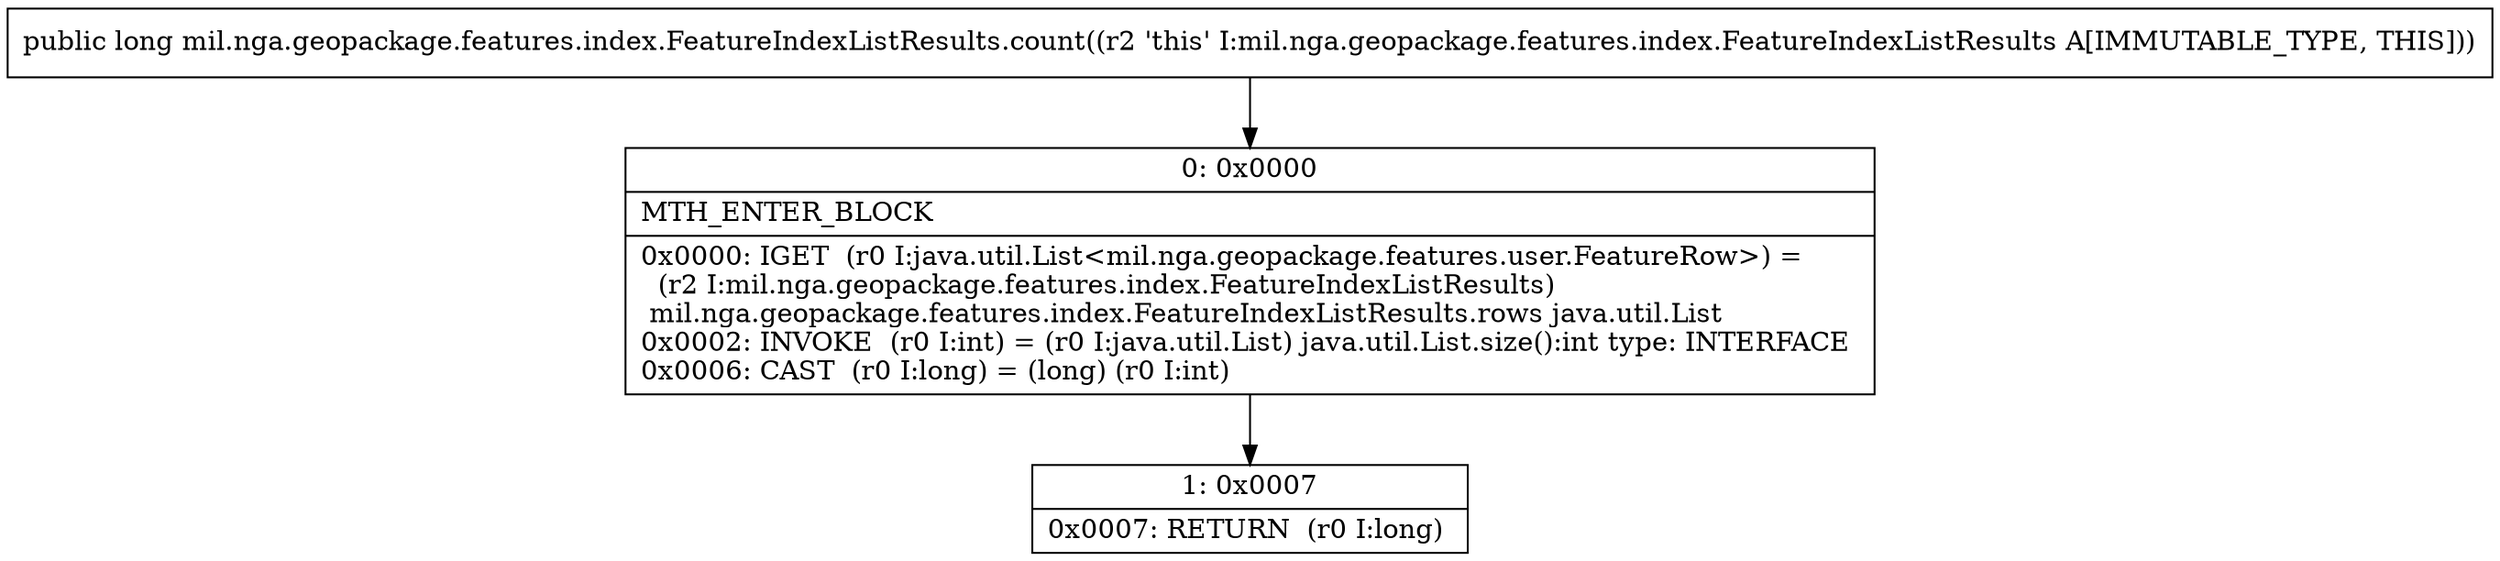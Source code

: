 digraph "CFG formil.nga.geopackage.features.index.FeatureIndexListResults.count()J" {
Node_0 [shape=record,label="{0\:\ 0x0000|MTH_ENTER_BLOCK\l|0x0000: IGET  (r0 I:java.util.List\<mil.nga.geopackage.features.user.FeatureRow\>) = \l  (r2 I:mil.nga.geopackage.features.index.FeatureIndexListResults)\l mil.nga.geopackage.features.index.FeatureIndexListResults.rows java.util.List \l0x0002: INVOKE  (r0 I:int) = (r0 I:java.util.List) java.util.List.size():int type: INTERFACE \l0x0006: CAST  (r0 I:long) = (long) (r0 I:int) \l}"];
Node_1 [shape=record,label="{1\:\ 0x0007|0x0007: RETURN  (r0 I:long) \l}"];
MethodNode[shape=record,label="{public long mil.nga.geopackage.features.index.FeatureIndexListResults.count((r2 'this' I:mil.nga.geopackage.features.index.FeatureIndexListResults A[IMMUTABLE_TYPE, THIS])) }"];
MethodNode -> Node_0;
Node_0 -> Node_1;
}

